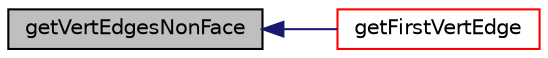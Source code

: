 digraph "getVertEdgesNonFace"
{
  bgcolor="transparent";
  edge [fontname="Helvetica",fontsize="10",labelfontname="Helvetica",labelfontsize="10"];
  node [fontname="Helvetica",fontsize="10",shape=record];
  rankdir="LR";
  Node1 [label="getVertEdgesNonFace",height=0.2,width=0.4,color="black", fillcolor="grey75", style="filled", fontcolor="black"];
  Node1 -> Node2 [dir="back",color="midnightblue",fontsize="10",style="solid",fontname="Helvetica"];
  Node2 [label="getFirstVertEdge",height=0.2,width=0.4,color="red",URL="$a00208.html#ae87ba34a67d1fb2a9c68020dcd57a9b3",tooltip="Get first edge connected to vertI and on facei. "];
}
